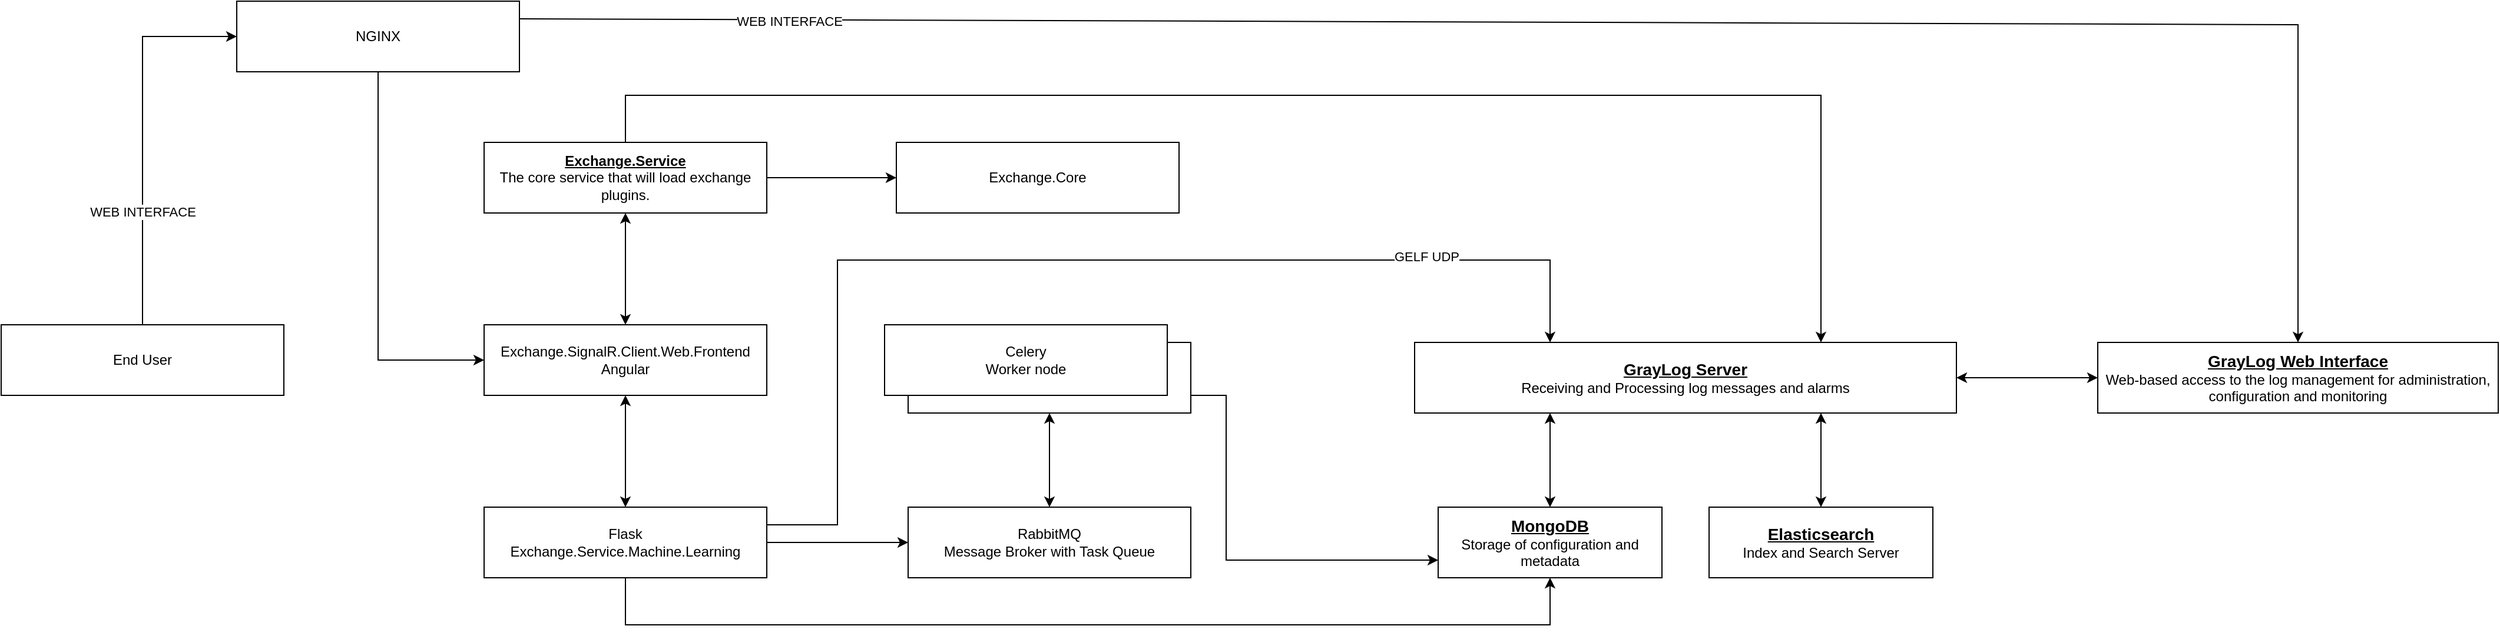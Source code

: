 <mxfile version="13.9.9" type="device" pages="2"><diagram id="4wHmKH1jfRPe5PwltQVk" name="Page-1"><mxGraphModel dx="3461" dy="1391" grid="1" gridSize="10" guides="1" tooltips="1" connect="1" arrows="1" fold="1" page="1" pageScale="1" pageWidth="1100" pageHeight="850" math="0" shadow="0"><root><mxCell id="0"/><mxCell id="1" parent="0"/><mxCell id="D98dkJY_ZzgkYuAoehZo-2" value="Exchange.Core" style="rounded=0;whiteSpace=wrap;html=1;" parent="1" vertex="1"><mxGeometry x="780" y="270" width="240" height="60" as="geometry"/></mxCell><mxCell id="DO2cNR-qaMZRAeOxRxiE-21" style="edgeStyle=none;rounded=0;orthogonalLoop=1;jettySize=auto;html=1;exitX=1;exitY=0.5;exitDx=0;exitDy=0;startArrow=none;startFill=0;endArrow=classic;endFill=1;" parent="1" source="D98dkJY_ZzgkYuAoehZo-3" target="D98dkJY_ZzgkYuAoehZo-2" edge="1"><mxGeometry relative="1" as="geometry"/></mxCell><mxCell id="DO2cNR-qaMZRAeOxRxiE-22" style="edgeStyle=none;rounded=0;orthogonalLoop=1;jettySize=auto;html=1;exitX=0.5;exitY=0;exitDx=0;exitDy=0;entryX=0.75;entryY=0;entryDx=0;entryDy=0;startArrow=none;startFill=0;endArrow=classic;endFill=1;" parent="1" source="D98dkJY_ZzgkYuAoehZo-3" target="pY-Q5Dyg6hZ1cuPDWRcl-1" edge="1"><mxGeometry relative="1" as="geometry"><Array as="points"><mxPoint x="550" y="230"/><mxPoint x="1565" y="230"/></Array></mxGeometry></mxCell><mxCell id="D98dkJY_ZzgkYuAoehZo-3" value="&lt;b&gt;&lt;u&gt;Exchange.Service&lt;/u&gt;&lt;/b&gt;&lt;br&gt;The core service that will load exchange plugins." style="rounded=0;whiteSpace=wrap;html=1;" parent="1" vertex="1"><mxGeometry x="430" y="270" width="240" height="60" as="geometry"/></mxCell><mxCell id="DO2cNR-qaMZRAeOxRxiE-10" style="rounded=0;orthogonalLoop=1;jettySize=auto;html=1;entryX=0;entryY=0.5;entryDx=0;entryDy=0;startArrow=none;startFill=0;exitX=1;exitY=0.5;exitDx=0;exitDy=0;" parent="1" source="UlHJQf7M5AunlA9Anh3N-1" target="DO2cNR-qaMZRAeOxRxiE-7" edge="1"><mxGeometry relative="1" as="geometry"/></mxCell><mxCell id="DO2cNR-qaMZRAeOxRxiE-14" style="edgeStyle=none;rounded=0;orthogonalLoop=1;jettySize=auto;html=1;entryX=0.5;entryY=1;entryDx=0;entryDy=0;startArrow=none;startFill=0;endArrow=classic;endFill=1;" parent="1" source="UlHJQf7M5AunlA9Anh3N-1" target="DO2cNR-qaMZRAeOxRxiE-1" edge="1"><mxGeometry relative="1" as="geometry"><Array as="points"><mxPoint x="550" y="680"/><mxPoint x="1335" y="680"/></Array></mxGeometry></mxCell><mxCell id="DO2cNR-qaMZRAeOxRxiE-23" style="edgeStyle=none;rounded=0;orthogonalLoop=1;jettySize=auto;html=1;exitX=1;exitY=0.25;exitDx=0;exitDy=0;entryX=0.25;entryY=0;entryDx=0;entryDy=0;startArrow=none;startFill=0;endArrow=classic;endFill=1;" parent="1" source="UlHJQf7M5AunlA9Anh3N-1" target="pY-Q5Dyg6hZ1cuPDWRcl-1" edge="1"><mxGeometry relative="1" as="geometry"><Array as="points"><mxPoint x="730" y="595"/><mxPoint x="730" y="370"/><mxPoint x="1335" y="370"/></Array></mxGeometry></mxCell><mxCell id="tRBOYfQUebVgYxsJfJ5V-2" value="GELF UDP" style="edgeLabel;html=1;align=center;verticalAlign=middle;resizable=0;points=[];" parent="DO2cNR-qaMZRAeOxRxiE-23" vertex="1" connectable="0"><mxGeometry x="0.635" y="3" relative="1" as="geometry"><mxPoint as="offset"/></mxGeometry></mxCell><mxCell id="UlHJQf7M5AunlA9Anh3N-1" value="Flask&lt;br&gt;Exchange.Service.Machine.Learning" style="rounded=0;whiteSpace=wrap;html=1;" parent="1" vertex="1"><mxGeometry x="430" y="580" width="240" height="60" as="geometry"/></mxCell><mxCell id="DO2cNR-qaMZRAeOxRxiE-19" style="edgeStyle=none;rounded=0;orthogonalLoop=1;jettySize=auto;html=1;exitX=0.5;exitY=1;exitDx=0;exitDy=0;entryX=0.5;entryY=0;entryDx=0;entryDy=0;startArrow=classic;startFill=1;endArrow=classic;endFill=1;" parent="1" source="UlHJQf7M5AunlA9Anh3N-2" target="UlHJQf7M5AunlA9Anh3N-1" edge="1"><mxGeometry relative="1" as="geometry"/></mxCell><mxCell id="DO2cNR-qaMZRAeOxRxiE-20" style="edgeStyle=none;rounded=0;orthogonalLoop=1;jettySize=auto;html=1;exitX=0.5;exitY=0;exitDx=0;exitDy=0;entryX=0.5;entryY=1;entryDx=0;entryDy=0;startArrow=classic;startFill=1;endArrow=classic;endFill=1;" parent="1" source="UlHJQf7M5AunlA9Anh3N-2" target="D98dkJY_ZzgkYuAoehZo-3" edge="1"><mxGeometry relative="1" as="geometry"/></mxCell><mxCell id="UlHJQf7M5AunlA9Anh3N-2" value="Exchange.SignalR.Client.Web.Frontend&lt;br&gt;Angular" style="rounded=0;whiteSpace=wrap;html=1;" parent="1" vertex="1"><mxGeometry x="430" y="425" width="240" height="60" as="geometry"/></mxCell><mxCell id="DO2cNR-qaMZRAeOxRxiE-12" style="edgeStyle=none;rounded=0;orthogonalLoop=1;jettySize=auto;html=1;entryX=0.5;entryY=0;entryDx=0;entryDy=0;startArrow=classic;startFill=1;endArrow=classic;endFill=1;" parent="1" source="NEFdF9XSF7fS1SS1yIEb-1" target="DO2cNR-qaMZRAeOxRxiE-7" edge="1"><mxGeometry relative="1" as="geometry"/></mxCell><mxCell id="DO2cNR-qaMZRAeOxRxiE-13" style="edgeStyle=none;rounded=0;orthogonalLoop=1;jettySize=auto;html=1;exitX=1;exitY=0.75;exitDx=0;exitDy=0;entryX=0;entryY=0.75;entryDx=0;entryDy=0;startArrow=none;startFill=0;" parent="1" source="NEFdF9XSF7fS1SS1yIEb-1" target="DO2cNR-qaMZRAeOxRxiE-1" edge="1"><mxGeometry relative="1" as="geometry"><Array as="points"><mxPoint x="1060" y="485"/><mxPoint x="1060" y="625"/></Array></mxGeometry></mxCell><mxCell id="DO2cNR-qaMZRAeOxRxiE-5" style="rounded=0;orthogonalLoop=1;jettySize=auto;html=1;exitX=0.25;exitY=1;exitDx=0;exitDy=0;startArrow=classic;startFill=1;" parent="1" source="pY-Q5Dyg6hZ1cuPDWRcl-1" target="DO2cNR-qaMZRAeOxRxiE-1" edge="1"><mxGeometry relative="1" as="geometry"/></mxCell><mxCell id="pY-Q5Dyg6hZ1cuPDWRcl-1" value="&lt;b&gt;&lt;font style=&quot;font-size: 14px&quot;&gt;&lt;u&gt;GrayLog Server&lt;/u&gt;&lt;/font&gt;&lt;/b&gt;&lt;br&gt;Receiving and Processing log messages and alarms" style="rounded=0;whiteSpace=wrap;html=1;" parent="1" vertex="1"><mxGeometry x="1220" y="440" width="460" height="60" as="geometry"/></mxCell><mxCell id="DO2cNR-qaMZRAeOxRxiE-1" value="&lt;b&gt;&lt;u&gt;&lt;font style=&quot;font-size: 14px&quot;&gt;MongoDB&lt;/font&gt;&lt;/u&gt;&lt;/b&gt;&lt;br&gt;Storage of configuration and metadata" style="rounded=0;whiteSpace=wrap;html=1;" parent="1" vertex="1"><mxGeometry x="1240" y="580" width="190" height="60" as="geometry"/></mxCell><mxCell id="DO2cNR-qaMZRAeOxRxiE-6" style="edgeStyle=none;rounded=0;orthogonalLoop=1;jettySize=auto;html=1;entryX=0.75;entryY=1;entryDx=0;entryDy=0;startArrow=classic;startFill=1;" parent="1" source="DO2cNR-qaMZRAeOxRxiE-2" target="pY-Q5Dyg6hZ1cuPDWRcl-1" edge="1"><mxGeometry relative="1" as="geometry"/></mxCell><mxCell id="DO2cNR-qaMZRAeOxRxiE-2" value="&lt;b&gt;&lt;u&gt;&lt;font style=&quot;font-size: 14px&quot;&gt;Elasticsearch&lt;/font&gt;&lt;/u&gt;&lt;/b&gt;&lt;br&gt;Index and Search Server" style="rounded=0;whiteSpace=wrap;html=1;" parent="1" vertex="1"><mxGeometry x="1470" y="580" width="190" height="60" as="geometry"/></mxCell><mxCell id="DO2cNR-qaMZRAeOxRxiE-4" style="edgeStyle=orthogonalEdgeStyle;rounded=0;orthogonalLoop=1;jettySize=auto;html=1;exitX=0;exitY=0.5;exitDx=0;exitDy=0;startArrow=classic;startFill=1;" parent="1" source="DO2cNR-qaMZRAeOxRxiE-3" target="pY-Q5Dyg6hZ1cuPDWRcl-1" edge="1"><mxGeometry relative="1" as="geometry"/></mxCell><mxCell id="DO2cNR-qaMZRAeOxRxiE-3" value="&lt;b&gt;&lt;font style=&quot;font-size: 14px&quot;&gt;&lt;u&gt;GrayLog Web Interface&lt;/u&gt;&lt;/font&gt;&lt;/b&gt;&lt;br&gt;Web-based access to the log management for administration, configuration and monitoring" style="rounded=0;whiteSpace=wrap;html=1;" parent="1" vertex="1"><mxGeometry x="1800" y="440" width="340" height="60" as="geometry"/></mxCell><mxCell id="DO2cNR-qaMZRAeOxRxiE-7" value="RabbitMQ&lt;br&gt;Message Broker with Task Queue" style="rounded=0;whiteSpace=wrap;html=1;" parent="1" vertex="1"><mxGeometry x="790" y="580" width="240" height="60" as="geometry"/></mxCell><mxCell id="DO2cNR-qaMZRAeOxRxiE-16" value="" style="group" parent="1" vertex="1" connectable="0"><mxGeometry x="770" y="425" width="260" height="75" as="geometry"/></mxCell><mxCell id="NEFdF9XSF7fS1SS1yIEb-1" value="Celery&lt;br&gt;Worker node" style="rounded=0;whiteSpace=wrap;html=1;" parent="DO2cNR-qaMZRAeOxRxiE-16" vertex="1"><mxGeometry x="20" y="15" width="240" height="60" as="geometry"/></mxCell><mxCell id="DO2cNR-qaMZRAeOxRxiE-15" value="Celery&lt;br&gt;Worker node" style="rounded=0;whiteSpace=wrap;html=1;" parent="DO2cNR-qaMZRAeOxRxiE-16" vertex="1"><mxGeometry width="240" height="60" as="geometry"/></mxCell><mxCell id="DO2cNR-qaMZRAeOxRxiE-18" style="rounded=0;orthogonalLoop=1;jettySize=auto;html=1;entryX=0;entryY=0.5;entryDx=0;entryDy=0;startArrow=none;startFill=0;endArrow=classic;endFill=1;exitX=0.5;exitY=0;exitDx=0;exitDy=0;" parent="1" source="DO2cNR-qaMZRAeOxRxiE-17" target="CHzSky5hoJWEkdPMkJ-R-1" edge="1"><mxGeometry relative="1" as="geometry"><Array as="points"><mxPoint x="140" y="180"/></Array></mxGeometry></mxCell><mxCell id="tRBOYfQUebVgYxsJfJ5V-3" value="WEB INTERFACE" style="edgeLabel;html=1;align=center;verticalAlign=middle;resizable=0;points=[];" parent="DO2cNR-qaMZRAeOxRxiE-18" vertex="1" connectable="0"><mxGeometry x="-0.379" y="2" relative="1" as="geometry"><mxPoint x="2" y="5" as="offset"/></mxGeometry></mxCell><mxCell id="DO2cNR-qaMZRAeOxRxiE-17" value="End User" style="rounded=0;whiteSpace=wrap;html=1;" parent="1" vertex="1"><mxGeometry x="20" y="425" width="240" height="60" as="geometry"/></mxCell><mxCell id="tRBOYfQUebVgYxsJfJ5V-4" style="rounded=0;orthogonalLoop=1;jettySize=auto;html=1;startArrow=none;startFill=0;endArrow=classic;endFill=1;exitX=1;exitY=0.25;exitDx=0;exitDy=0;" parent="1" source="CHzSky5hoJWEkdPMkJ-R-1" target="DO2cNR-qaMZRAeOxRxiE-3" edge="1"><mxGeometry relative="1" as="geometry"><mxPoint x="270" y="465" as="sourcePoint"/><mxPoint x="1980" y="440" as="targetPoint"/><Array as="points"><mxPoint x="1970" y="170"/></Array></mxGeometry></mxCell><mxCell id="tRBOYfQUebVgYxsJfJ5V-5" value="WEB INTERFACE" style="edgeLabel;html=1;align=center;verticalAlign=middle;resizable=0;points=[];" parent="tRBOYfQUebVgYxsJfJ5V-4" vertex="1" connectable="0"><mxGeometry x="-0.379" y="2" relative="1" as="geometry"><mxPoint x="-323.82" y="2" as="offset"/></mxGeometry></mxCell><mxCell id="CHzSky5hoJWEkdPMkJ-R-2" style="edgeStyle=orthogonalEdgeStyle;rounded=0;orthogonalLoop=1;jettySize=auto;html=1;exitX=0.5;exitY=1;exitDx=0;exitDy=0;entryX=0;entryY=0.5;entryDx=0;entryDy=0;" parent="1" source="CHzSky5hoJWEkdPMkJ-R-1" target="UlHJQf7M5AunlA9Anh3N-2" edge="1"><mxGeometry relative="1" as="geometry"/></mxCell><mxCell id="CHzSky5hoJWEkdPMkJ-R-1" value="NGINX" style="rounded=0;whiteSpace=wrap;html=1;" parent="1" vertex="1"><mxGeometry x="220" y="150" width="240" height="60" as="geometry"/></mxCell></root></mxGraphModel></diagram><diagram id="6OvGgTpBZ8GbPs1ytEFu" name="Page-2"><mxGraphModel dx="2942" dy="1182" grid="1" gridSize="10" guides="1" tooltips="1" connect="1" arrows="1" fold="1" page="1" pageScale="1" pageWidth="1100" pageHeight="850" math="0" shadow="0"><root><mxCell id="4Bi0-aS2f7Pm_oHptr8_-0"/><mxCell id="4Bi0-aS2f7Pm_oHptr8_-1" parent="4Bi0-aS2f7Pm_oHptr8_-0"/><mxCell id="qwcthX6ihcxnufcMXR9N-7" value="&lt;b&gt;&lt;u&gt;Neural Style Transfer Application&lt;/u&gt;&lt;/b&gt;" style="rounded=0;whiteSpace=wrap;html=1;verticalAlign=top;" parent="4Bi0-aS2f7Pm_oHptr8_-1" vertex="1"><mxGeometry x="210" y="50" width="1800" height="730" as="geometry"/></mxCell><mxCell id="qwcthX6ihcxnufcMXR9N-6" value="&lt;b&gt;&lt;u&gt;Virtual Docker Network&lt;/u&gt;&lt;/b&gt;" style="rounded=0;whiteSpace=wrap;html=1;verticalAlign=top;" parent="4Bi0-aS2f7Pm_oHptr8_-1" vertex="1"><mxGeometry x="230" y="160" width="1760" height="610" as="geometry"/></mxCell><mxCell id="1NFZ-PPiU6dkwmugTbg0-0" style="edgeStyle=orthogonalEdgeStyle;rounded=0;orthogonalLoop=1;jettySize=auto;html=1;startArrow=classic;startFill=1;" parent="4Bi0-aS2f7Pm_oHptr8_-1" source="4Bi0-aS2f7Pm_oHptr8_-2" target="4Bi0-aS2f7Pm_oHptr8_-5" edge="1"><mxGeometry relative="1" as="geometry"/></mxCell><mxCell id="4Bi0-aS2f7Pm_oHptr8_-2" value="Exchange.Core" style="rounded=0;whiteSpace=wrap;html=1;" parent="4Bi0-aS2f7Pm_oHptr8_-1" vertex="1"><mxGeometry x="1455" y="585" width="240" height="60" as="geometry"/></mxCell><mxCell id="4Bi0-aS2f7Pm_oHptr8_-5" value="&lt;b&gt;&lt;u&gt;&lt;font style=&quot;font-size: 14px&quot;&gt;Backend Service&lt;/font&gt;&lt;/u&gt;&lt;/b&gt;" style="rounded=0;whiteSpace=wrap;html=1;" parent="4Bi0-aS2f7Pm_oHptr8_-1" vertex="1"><mxGeometry x="1170" y="585" width="240" height="60" as="geometry"/></mxCell><mxCell id="r833ywC-zZtWdp-M8B6L-0" style="edgeStyle=orthogonalEdgeStyle;rounded=0;orthogonalLoop=1;jettySize=auto;html=1;exitX=0.75;exitY=0;exitDx=0;exitDy=0;entryX=0.25;entryY=1;entryDx=0;entryDy=0;startArrow=classic;startFill=1;" edge="1" parent="4Bi0-aS2f7Pm_oHptr8_-1" source="4Bi0-aS2f7Pm_oHptr8_-10" target="4Bi0-aS2f7Pm_oHptr8_-17"><mxGeometry relative="1" as="geometry"/></mxCell><mxCell id="r833ywC-zZtWdp-M8B6L-1" style="edgeStyle=orthogonalEdgeStyle;rounded=0;orthogonalLoop=1;jettySize=auto;html=1;exitX=1;exitY=0.5;exitDx=0;exitDy=0;entryX=0;entryY=0.5;entryDx=0;entryDy=0;startArrow=classic;startFill=1;" edge="1" parent="4Bi0-aS2f7Pm_oHptr8_-1" source="4Bi0-aS2f7Pm_oHptr8_-10" target="4Bi0-aS2f7Pm_oHptr8_-23"><mxGeometry relative="1" as="geometry"/></mxCell><mxCell id="uyxKcnjYw-ZpQQM2IRX3-0" style="rounded=0;orthogonalLoop=1;jettySize=auto;html=1;entryX=0;entryY=0.25;entryDx=0;entryDy=0;startArrow=none;startFill=0;" edge="1" parent="4Bi0-aS2f7Pm_oHptr8_-1" target="4Bi0-aS2f7Pm_oHptr8_-18"><mxGeometry relative="1" as="geometry"><mxPoint x="1050" y="345" as="sourcePoint"/></mxGeometry></mxCell><mxCell id="4Bi0-aS2f7Pm_oHptr8_-10" value="&lt;b style=&quot;font-size: 14px&quot;&gt;&lt;u&gt;Backend Service - Python Flask Web Service&lt;br&gt;&lt;/u&gt;&lt;/b&gt;Machine Learning Service" style="rounded=0;whiteSpace=wrap;html=1;" parent="4Bi0-aS2f7Pm_oHptr8_-1" vertex="1"><mxGeometry x="690" y="330" width="360" height="60" as="geometry"/></mxCell><mxCell id="qwcthX6ihcxnufcMXR9N-12" style="edgeStyle=orthogonalEdgeStyle;rounded=0;orthogonalLoop=1;jettySize=auto;html=1;exitX=1;exitY=0.5;exitDx=0;exitDy=0;entryX=0;entryY=0.5;entryDx=0;entryDy=0;startArrow=classic;startFill=1;" parent="4Bi0-aS2f7Pm_oHptr8_-1" source="4Bi0-aS2f7Pm_oHptr8_-17" target="4Bi0-aS2f7Pm_oHptr8_-20" edge="1"><mxGeometry relative="1" as="geometry"/></mxCell><mxCell id="4Bi0-aS2f7Pm_oHptr8_-17" value="&lt;b&gt;&lt;font style=&quot;font-size: 14px&quot;&gt;&lt;u&gt;GrayLog Server&lt;/u&gt;&lt;/font&gt;&lt;/b&gt;&lt;br&gt;Receiving and Processing log messages and alarms" style="rounded=0;whiteSpace=wrap;html=1;" parent="4Bi0-aS2f7Pm_oHptr8_-1" vertex="1"><mxGeometry x="1150" y="220" width="460" height="60" as="geometry"/></mxCell><mxCell id="GD7pPQm9_gnblKSuoAty-0" style="edgeStyle=orthogonalEdgeStyle;rounded=0;orthogonalLoop=1;jettySize=auto;html=1;exitX=0.5;exitY=0;exitDx=0;exitDy=0;startArrow=none;startFill=0;" edge="1" parent="4Bi0-aS2f7Pm_oHptr8_-1" source="4Bi0-aS2f7Pm_oHptr8_-18"><mxGeometry relative="1" as="geometry"><mxPoint x="1495" y="280" as="targetPoint"/><Array as="points"><mxPoint x="1360" y="300"/><mxPoint x="1495" y="300"/></Array></mxGeometry></mxCell><mxCell id="4Bi0-aS2f7Pm_oHptr8_-18" value="&lt;b&gt;&lt;u&gt;&lt;font style=&quot;font-size: 14px&quot;&gt;MongoDB&lt;/font&gt;&lt;/u&gt;&lt;/b&gt;&lt;br&gt;Storage of configuration and metadata" style="rounded=0;whiteSpace=wrap;html=1;" parent="4Bi0-aS2f7Pm_oHptr8_-1" vertex="1"><mxGeometry x="1170" y="330" width="240" height="60" as="geometry"/></mxCell><mxCell id="4Bi0-aS2f7Pm_oHptr8_-20" value="&lt;b&gt;&lt;u&gt;&lt;font style=&quot;font-size: 14px&quot;&gt;Elasticsearch&lt;/font&gt;&lt;/u&gt;&lt;/b&gt;&lt;br&gt;Index and Search Server" style="rounded=0;whiteSpace=wrap;html=1;" parent="4Bi0-aS2f7Pm_oHptr8_-1" vertex="1"><mxGeometry x="1750" y="220" width="190" height="60" as="geometry"/></mxCell><mxCell id="qwcthX6ihcxnufcMXR9N-11" style="edgeStyle=orthogonalEdgeStyle;rounded=0;orthogonalLoop=1;jettySize=auto;html=1;exitX=1;exitY=0.5;exitDx=0;exitDy=0;startArrow=classic;startFill=1;" parent="4Bi0-aS2f7Pm_oHptr8_-1" source="4Bi0-aS2f7Pm_oHptr8_-22" target="4Bi0-aS2f7Pm_oHptr8_-17" edge="1"><mxGeometry relative="1" as="geometry"/></mxCell><mxCell id="4Bi0-aS2f7Pm_oHptr8_-22" value="&lt;b&gt;&lt;font style=&quot;font-size: 14px&quot;&gt;&lt;u&gt;GrayLog Web Interface&lt;/u&gt;&lt;/font&gt;&lt;/b&gt;&lt;br&gt;Web-based access to the log management for administration, configuration and monitoring" style="rounded=0;whiteSpace=wrap;html=1;" parent="4Bi0-aS2f7Pm_oHptr8_-1" vertex="1"><mxGeometry x="690" y="220" width="360" height="60" as="geometry"/></mxCell><mxCell id="r833ywC-zZtWdp-M8B6L-2" style="edgeStyle=orthogonalEdgeStyle;rounded=0;orthogonalLoop=1;jettySize=auto;html=1;exitX=0.5;exitY=0;exitDx=0;exitDy=0;startArrow=classic;startFill=1;entryX=0;entryY=0.75;entryDx=0;entryDy=0;" edge="1" parent="4Bi0-aS2f7Pm_oHptr8_-1" source="4Bi0-aS2f7Pm_oHptr8_-23" target="4Bi0-aS2f7Pm_oHptr8_-26"><mxGeometry relative="1" as="geometry"/></mxCell><mxCell id="4Bi0-aS2f7Pm_oHptr8_-23" value="&lt;b&gt;&lt;u&gt;&lt;font style=&quot;font-size: 14px&quot;&gt;RabbitMQ&lt;/font&gt;&lt;/u&gt;&lt;/b&gt;&lt;br&gt;Message Broker with Task Queue" style="rounded=0;whiteSpace=wrap;html=1;" parent="4Bi0-aS2f7Pm_oHptr8_-1" vertex="1"><mxGeometry x="1170" y="490" width="240" height="60" as="geometry"/></mxCell><mxCell id="4Bi0-aS2f7Pm_oHptr8_-24" value="" style="group" parent="4Bi0-aS2f7Pm_oHptr8_-1" vertex="1" connectable="0"><mxGeometry x="1435" y="400" width="260" height="75" as="geometry"/></mxCell><mxCell id="4Bi0-aS2f7Pm_oHptr8_-25" value="Celery&lt;br&gt;Worker node" style="rounded=0;whiteSpace=wrap;html=1;" parent="4Bi0-aS2f7Pm_oHptr8_-24" vertex="1"><mxGeometry x="20" y="15" width="240" height="60" as="geometry"/></mxCell><mxCell id="4Bi0-aS2f7Pm_oHptr8_-26" value="&lt;b&gt;&lt;u&gt;&lt;font style=&quot;font-size: 14px&quot;&gt;Celery&lt;/font&gt;&lt;/u&gt;&lt;/b&gt;&lt;br&gt;Worker node" style="rounded=0;whiteSpace=wrap;html=1;" parent="4Bi0-aS2f7Pm_oHptr8_-24" vertex="1"><mxGeometry width="240" height="60" as="geometry"/></mxCell><mxCell id="4Bi0-aS2f7Pm_oHptr8_-45" style="edgeStyle=orthogonalEdgeStyle;rounded=0;orthogonalLoop=1;jettySize=auto;html=1;exitX=1;exitY=0.5;exitDx=0;exitDy=0;entryX=0;entryY=0.5;entryDx=0;entryDy=0;" parent="4Bi0-aS2f7Pm_oHptr8_-1" source="4Bi0-aS2f7Pm_oHptr8_-29" target="4Bi0-aS2f7Pm_oHptr8_-33" edge="1"><mxGeometry relative="1" as="geometry"/></mxCell><mxCell id="4Bi0-aS2f7Pm_oHptr8_-29" value="End User" style="rounded=0;whiteSpace=wrap;html=1;" parent="4Bi0-aS2f7Pm_oHptr8_-1" vertex="1"><mxGeometry x="50" y="330" width="140" height="60" as="geometry"/></mxCell><mxCell id="qwcthX6ihcxnufcMXR9N-0" style="edgeStyle=orthogonalEdgeStyle;rounded=0;orthogonalLoop=1;jettySize=auto;html=1;exitX=0.5;exitY=0;exitDx=0;exitDy=0;entryX=0;entryY=0.5;entryDx=0;entryDy=0;startArrow=classic;startFill=1;" parent="4Bi0-aS2f7Pm_oHptr8_-1" source="4Bi0-aS2f7Pm_oHptr8_-33" target="4Bi0-aS2f7Pm_oHptr8_-22" edge="1"><mxGeometry relative="1" as="geometry"/></mxCell><mxCell id="qwcthX6ihcxnufcMXR9N-1" style="edgeStyle=orthogonalEdgeStyle;rounded=0;orthogonalLoop=1;jettySize=auto;html=1;exitX=0.5;exitY=1;exitDx=0;exitDy=0;entryX=0;entryY=0.75;entryDx=0;entryDy=0;startArrow=classic;startFill=1;" parent="4Bi0-aS2f7Pm_oHptr8_-1" source="4Bi0-aS2f7Pm_oHptr8_-33" target="4Bi0-aS2f7Pm_oHptr8_-34" edge="1"><mxGeometry relative="1" as="geometry"/></mxCell><mxCell id="SUMyuutsNt_fWDfx92T4-0" style="edgeStyle=orthogonalEdgeStyle;rounded=0;orthogonalLoop=1;jettySize=auto;html=1;exitX=1;exitY=0.5;exitDx=0;exitDy=0;startArrow=classic;startFill=1;" edge="1" parent="4Bi0-aS2f7Pm_oHptr8_-1" source="4Bi0-aS2f7Pm_oHptr8_-33" target="4Bi0-aS2f7Pm_oHptr8_-10"><mxGeometry relative="1" as="geometry"/></mxCell><mxCell id="4Bi0-aS2f7Pm_oHptr8_-33" value="&lt;font&gt;&lt;b&gt;&lt;u&gt;&lt;font style=&quot;font-size: 14px&quot;&gt;NGINX&lt;/font&gt;&lt;/u&gt;&lt;/b&gt;&lt;br&gt;&lt;span style=&quot;font-size: 12px ; font-family: &amp;#34;ddg_proximanova&amp;#34; , &amp;#34;ddg_proximanova_ui_0&amp;#34; , &amp;#34;ddg_proximanova_ui_1&amp;#34; , &amp;#34;ddg_proximanova_ui_2&amp;#34; , &amp;#34;ddg_proximanova_ui_3&amp;#34; , &amp;#34;ddg_proximanova_ui_4&amp;#34; , &amp;#34;ddg_proximanova_ui_5&amp;#34; , &amp;#34;ddg_proximanova_ui_6&amp;#34; , &amp;#34;proxima nova&amp;#34; , &amp;#34;helvetica neue&amp;#34; , &amp;#34;helvetica&amp;#34; , &amp;#34;segoe ui&amp;#34; , &amp;#34;nimbus sans l&amp;#34; , &amp;#34;liberation sans&amp;#34; , &amp;#34;open sans&amp;#34; , &amp;#34;freesans&amp;#34; , &amp;#34;arial&amp;#34; , sans-serif ; text-align: left&quot;&gt;A Web Server that can also be used as a reverse proxy, load balancer, mail proxy and HTTP cache.&lt;/span&gt;&lt;/font&gt;" style="rounded=0;whiteSpace=wrap;html=1;" parent="4Bi0-aS2f7Pm_oHptr8_-1" vertex="1"><mxGeometry x="270" y="330" width="340" height="60" as="geometry"/></mxCell><mxCell id="4Bi0-aS2f7Pm_oHptr8_-44" value="" style="group" parent="4Bi0-aS2f7Pm_oHptr8_-1" vertex="1" connectable="0"><mxGeometry x="690" y="440" width="360" height="230" as="geometry"/></mxCell><mxCell id="4Bi0-aS2f7Pm_oHptr8_-34" value="" style="rounded=0;whiteSpace=wrap;html=1;" parent="4Bi0-aS2f7Pm_oHptr8_-44" vertex="1"><mxGeometry width="360" height="230" as="geometry"/></mxCell><mxCell id="4Bi0-aS2f7Pm_oHptr8_-13" value="&lt;b&gt;&lt;u&gt;&lt;font style=&quot;font-size: 14px&quot;&gt;Frontend Web Interface - Angular Client&lt;/font&gt;&lt;/u&gt;&lt;/b&gt;&lt;br&gt;The Main User Interface" style="rounded=0;whiteSpace=wrap;html=1;" parent="4Bi0-aS2f7Pm_oHptr8_-44" vertex="1"><mxGeometry width="360" height="40" as="geometry"/></mxCell><mxCell id="4Bi0-aS2f7Pm_oHptr8_-35" value="&lt;b&gt;Components&lt;/b&gt;: Observer" style="rounded=0;whiteSpace=wrap;html=1;" parent="4Bi0-aS2f7Pm_oHptr8_-44" vertex="1"><mxGeometry x="10" y="50" width="80" height="170" as="geometry"/></mxCell><mxCell id="4Bi0-aS2f7Pm_oHptr8_-36" value="Service" style="rounded=0;whiteSpace=wrap;html=1;verticalAlign=bottom;fontStyle=1" parent="4Bi0-aS2f7Pm_oHptr8_-44" vertex="1"><mxGeometry x="120" y="50" width="230" height="170" as="geometry"/></mxCell><mxCell id="4Bi0-aS2f7Pm_oHptr8_-42" style="edgeStyle=orthogonalEdgeStyle;rounded=0;orthogonalLoop=1;jettySize=auto;html=1;exitX=0;exitY=0.25;exitDx=0;exitDy=0;entryX=1;entryY=0.25;entryDx=0;entryDy=0;" parent="4Bi0-aS2f7Pm_oHptr8_-44" source="4Bi0-aS2f7Pm_oHptr8_-37" target="4Bi0-aS2f7Pm_oHptr8_-35" edge="1"><mxGeometry relative="1" as="geometry"><Array as="points"><mxPoint x="110" y="105"/><mxPoint x="110" y="93"/></Array></mxGeometry></mxCell><mxCell id="4Bi0-aS2f7Pm_oHptr8_-37" value="&lt;b&gt;RXJS&lt;/b&gt;:&lt;br&gt;Observable" style="rounded=0;whiteSpace=wrap;html=1;" parent="4Bi0-aS2f7Pm_oHptr8_-44" vertex="1"><mxGeometry x="140" y="75" width="70" height="120" as="geometry"/></mxCell><mxCell id="4Bi0-aS2f7Pm_oHptr8_-38" value="&lt;b&gt;SignalR Client&lt;br&gt;Module&lt;/b&gt;" style="rounded=0;whiteSpace=wrap;html=1;" parent="4Bi0-aS2f7Pm_oHptr8_-44" vertex="1"><mxGeometry x="240" y="155" width="100" height="40" as="geometry"/></mxCell><mxCell id="4Bi0-aS2f7Pm_oHptr8_-39" value="&lt;b&gt;HttpClient&lt;br&gt;Module&lt;/b&gt;" style="rounded=0;whiteSpace=wrap;html=1;" parent="4Bi0-aS2f7Pm_oHptr8_-44" vertex="1"><mxGeometry x="240" y="75" width="100" height="40" as="geometry"/></mxCell><mxCell id="4Bi0-aS2f7Pm_oHptr8_-43" style="edgeStyle=orthogonalEdgeStyle;rounded=0;orthogonalLoop=1;jettySize=auto;html=1;entryX=0;entryY=0.75;entryDx=0;entryDy=0;" parent="4Bi0-aS2f7Pm_oHptr8_-44" source="4Bi0-aS2f7Pm_oHptr8_-35" target="4Bi0-aS2f7Pm_oHptr8_-37" edge="1"><mxGeometry relative="1" as="geometry"><Array as="points"><mxPoint x="110" y="135"/><mxPoint x="110" y="165"/></Array></mxGeometry></mxCell><mxCell id="qwcthX6ihcxnufcMXR9N-2" style="edgeStyle=orthogonalEdgeStyle;rounded=0;orthogonalLoop=1;jettySize=auto;html=1;exitX=1;exitY=0.5;exitDx=0;exitDy=0;entryX=0;entryY=0.5;entryDx=0;entryDy=0;startArrow=classic;startFill=1;" parent="4Bi0-aS2f7Pm_oHptr8_-1" source="4Bi0-aS2f7Pm_oHptr8_-38" target="4Bi0-aS2f7Pm_oHptr8_-5" edge="1"><mxGeometry relative="1" as="geometry"/></mxCell><mxCell id="qwcthX6ihcxnufcMXR9N-3" style="edgeStyle=orthogonalEdgeStyle;rounded=0;orthogonalLoop=1;jettySize=auto;html=1;exitX=1;exitY=0.5;exitDx=0;exitDy=0;startArrow=classic;startFill=1;entryX=1;entryY=0.75;entryDx=0;entryDy=0;" parent="4Bi0-aS2f7Pm_oHptr8_-1" source="4Bi0-aS2f7Pm_oHptr8_-39" target="4Bi0-aS2f7Pm_oHptr8_-10" edge="1"><mxGeometry relative="1" as="geometry"><Array as="points"><mxPoint x="1080" y="535"/><mxPoint x="1080" y="375"/></Array></mxGeometry></mxCell><mxCell id="qwcthX6ihcxnufcMXR9N-9" value="Docker Engine" style="rounded=0;whiteSpace=wrap;html=1;" parent="4Bi0-aS2f7Pm_oHptr8_-1" vertex="1"><mxGeometry x="230" y="90" width="240" height="60" as="geometry"/></mxCell><mxCell id="qwcthX6ihcxnufcMXR9N-10" value="Docker Compose" style="rounded=0;whiteSpace=wrap;html=1;" parent="4Bi0-aS2f7Pm_oHptr8_-1" vertex="1"><mxGeometry x="480" y="90" width="240" height="60" as="geometry"/></mxCell><mxCell id="uyxKcnjYw-ZpQQM2IRX3-1" style="edgeStyle=none;rounded=0;orthogonalLoop=1;jettySize=auto;html=1;exitX=0;exitY=0.5;exitDx=0;exitDy=0;entryX=0.5;entryY=1;entryDx=0;entryDy=0;startArrow=none;startFill=0;" edge="1" parent="4Bi0-aS2f7Pm_oHptr8_-1" source="4Bi0-aS2f7Pm_oHptr8_-26" target="4Bi0-aS2f7Pm_oHptr8_-18"><mxGeometry relative="1" as="geometry"><Array as="points"><mxPoint x="1360" y="430"/><mxPoint x="1290" y="430"/></Array></mxGeometry></mxCell></root></mxGraphModel></diagram></mxfile>